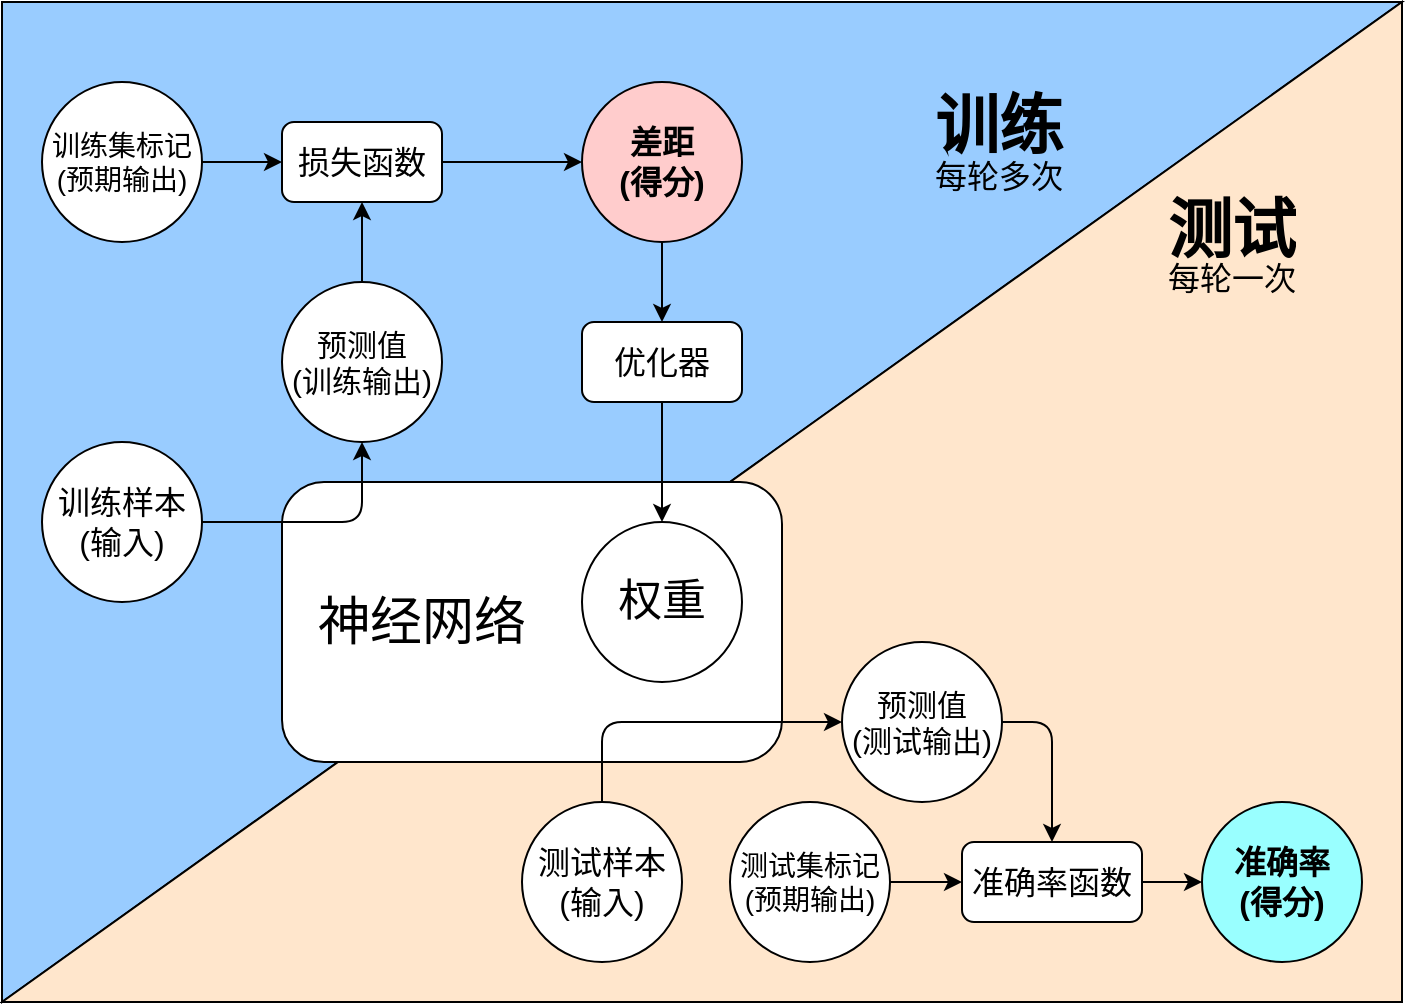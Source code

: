 <mxfile version="12.2.4" type="device" pages="1"><diagram id="XeNHJYpJTVaFCBRhsZYl" name="Page-1"><mxGraphModel dx="1100" dy="363" grid="1" gridSize="10" guides="1" tooltips="1" connect="1" arrows="1" fold="1" page="1" pageScale="1" pageWidth="1169" pageHeight="827" math="0" shadow="0"><root><mxCell id="0"/><mxCell id="1" parent="0"/><mxCell id="T9JH5PNQMjvt5Tlnyy46-61" value="" style="shape=manualInput;whiteSpace=wrap;html=1;fillColor=#99CCFF;size=500;direction=west;" vertex="1" parent="1"><mxGeometry x="140" y="60" width="700" height="500" as="geometry"/></mxCell><mxCell id="T9JH5PNQMjvt5Tlnyy46-60" value="" style="shape=manualInput;whiteSpace=wrap;html=1;fillColor=#FFE6CC;size=500;" vertex="1" parent="1"><mxGeometry x="140" y="60" width="700" height="500" as="geometry"/></mxCell><mxCell id="T9JH5PNQMjvt5Tlnyy46-29" value="" style="rounded=1;whiteSpace=wrap;html=1;fillColor=#FFFFFF;" vertex="1" parent="1"><mxGeometry x="280" y="300" width="250" height="140" as="geometry"/></mxCell><mxCell id="T9JH5PNQMjvt5Tlnyy46-5" value="训练样本&lt;br style=&quot;font-size: 16px;&quot;&gt;(输入)" style="ellipse;whiteSpace=wrap;html=1;aspect=fixed;fontSize=16;" vertex="1" parent="1"><mxGeometry x="160" y="280" width="80" height="80" as="geometry"/></mxCell><mxCell id="T9JH5PNQMjvt5Tlnyy46-11" style="edgeStyle=none;rounded=0;orthogonalLoop=1;jettySize=auto;html=1;exitX=0.5;exitY=0;exitDx=0;exitDy=0;entryX=0.5;entryY=1;entryDx=0;entryDy=0;" edge="1" parent="1" source="T9JH5PNQMjvt5Tlnyy46-6" target="T9JH5PNQMjvt5Tlnyy46-47"><mxGeometry relative="1" as="geometry"/></mxCell><mxCell id="T9JH5PNQMjvt5Tlnyy46-6" value="预测值&lt;br style=&quot;font-size: 15px;&quot;&gt;(训练输出)" style="ellipse;whiteSpace=wrap;html=1;aspect=fixed;fontSize=15;" vertex="1" parent="1"><mxGeometry x="280" y="200" width="80" height="80" as="geometry"/></mxCell><mxCell id="T9JH5PNQMjvt5Tlnyy46-10" style="edgeStyle=none;rounded=0;orthogonalLoop=1;jettySize=auto;html=1;exitX=1;exitY=0.5;exitDx=0;exitDy=0;entryX=0;entryY=0.5;entryDx=0;entryDy=0;" edge="1" parent="1" source="T9JH5PNQMjvt5Tlnyy46-47" target="T9JH5PNQMjvt5Tlnyy46-9"><mxGeometry relative="1" as="geometry"/></mxCell><mxCell id="T9JH5PNQMjvt5Tlnyy46-7" value="训练集标记&lt;br style=&quot;font-size: 14px;&quot;&gt;(预期输出)" style="ellipse;whiteSpace=wrap;html=1;aspect=fixed;fontSize=14;" vertex="1" parent="1"><mxGeometry x="160" y="100" width="80" height="80" as="geometry"/></mxCell><mxCell id="T9JH5PNQMjvt5Tlnyy46-9" value="差距&lt;br style=&quot;font-size: 16px&quot;&gt;(得分)" style="ellipse;whiteSpace=wrap;html=1;aspect=fixed;fontSize=16;fillColor=#FFCCCC;fontStyle=1" vertex="1" parent="1"><mxGeometry x="430" y="100" width="80" height="80" as="geometry"/></mxCell><mxCell id="T9JH5PNQMjvt5Tlnyy46-12" value="权重" style="ellipse;whiteSpace=wrap;html=1;aspect=fixed;fontSize=22;" vertex="1" parent="1"><mxGeometry x="430" y="320" width="80" height="80" as="geometry"/></mxCell><mxCell id="T9JH5PNQMjvt5Tlnyy46-25" style="edgeStyle=none;rounded=0;orthogonalLoop=1;jettySize=auto;html=1;exitX=0;exitY=0;exitDx=0;exitDy=0;" edge="1" parent="1" source="T9JH5PNQMjvt5Tlnyy46-5" target="T9JH5PNQMjvt5Tlnyy46-5"><mxGeometry relative="1" as="geometry"/></mxCell><mxCell id="T9JH5PNQMjvt5Tlnyy46-31" value="神经网络" style="text;html=1;strokeColor=none;fillColor=none;align=center;verticalAlign=middle;whiteSpace=wrap;rounded=0;fontSize=26;" vertex="1" parent="1"><mxGeometry x="290" y="360" width="120" height="20" as="geometry"/></mxCell><mxCell id="T9JH5PNQMjvt5Tlnyy46-32" value="" style="endArrow=classic;html=1;entryX=0.5;entryY=1;entryDx=0;entryDy=0;edgeStyle=orthogonalEdgeStyle;exitX=1;exitY=0.5;exitDx=0;exitDy=0;" edge="1" parent="1" source="T9JH5PNQMjvt5Tlnyy46-5" target="T9JH5PNQMjvt5Tlnyy46-6"><mxGeometry width="50" height="50" relative="1" as="geometry"><mxPoint x="280" y="360" as="sourcePoint"/><mxPoint x="170" y="430" as="targetPoint"/><Array as="points"><mxPoint x="320" y="320"/></Array></mxGeometry></mxCell><mxCell id="T9JH5PNQMjvt5Tlnyy46-33" value="测试样本&lt;br style=&quot;font-size: 16px;&quot;&gt;(输入)" style="ellipse;whiteSpace=wrap;html=1;aspect=fixed;fontSize=16;" vertex="1" parent="1"><mxGeometry x="400" y="460" width="80" height="80" as="geometry"/></mxCell><mxCell id="T9JH5PNQMjvt5Tlnyy46-56" style="edgeStyle=orthogonalEdgeStyle;rounded=0;orthogonalLoop=1;jettySize=auto;html=1;exitX=1;exitY=0.5;exitDx=0;exitDy=0;entryX=0;entryY=0.5;entryDx=0;entryDy=0;" edge="1" parent="1" source="T9JH5PNQMjvt5Tlnyy46-34" target="T9JH5PNQMjvt5Tlnyy46-55"><mxGeometry relative="1" as="geometry"/></mxCell><mxCell id="T9JH5PNQMjvt5Tlnyy46-34" value="测试集标记&lt;br style=&quot;font-size: 14px;&quot;&gt;(预期输出)" style="ellipse;whiteSpace=wrap;html=1;aspect=fixed;fontSize=14;" vertex="1" parent="1"><mxGeometry x="504" y="460" width="80" height="80" as="geometry"/></mxCell><mxCell id="T9JH5PNQMjvt5Tlnyy46-35" value="" style="endArrow=classic;html=1;exitX=0.5;exitY=0;exitDx=0;exitDy=0;edgeStyle=orthogonalEdgeStyle;entryX=0;entryY=0.5;entryDx=0;entryDy=0;" edge="1" parent="1" source="T9JH5PNQMjvt5Tlnyy46-33" target="T9JH5PNQMjvt5Tlnyy46-36"><mxGeometry width="50" height="50" relative="1" as="geometry"><mxPoint x="200" y="630" as="sourcePoint"/><mxPoint x="320" y="450" as="targetPoint"/></mxGeometry></mxCell><mxCell id="T9JH5PNQMjvt5Tlnyy46-36" value="预测值&lt;br style=&quot;font-size: 15px;&quot;&gt;(测试输出)" style="ellipse;whiteSpace=wrap;html=1;aspect=fixed;fontSize=15;" vertex="1" parent="1"><mxGeometry x="560" y="380" width="80" height="80" as="geometry"/></mxCell><mxCell id="T9JH5PNQMjvt5Tlnyy46-37" value="准确率&lt;br style=&quot;font-size: 16px&quot;&gt;(得分)" style="ellipse;whiteSpace=wrap;html=1;aspect=fixed;fontSize=16;fillColor=#99FFFF;fontStyle=1" vertex="1" parent="1"><mxGeometry x="740" y="460" width="80" height="80" as="geometry"/></mxCell><mxCell id="T9JH5PNQMjvt5Tlnyy46-47" value="损失函数" style="rounded=1;whiteSpace=wrap;html=1;fillColor=#FFFFFF;fontSize=16;" vertex="1" parent="1"><mxGeometry x="280" y="120" width="80" height="40" as="geometry"/></mxCell><mxCell id="T9JH5PNQMjvt5Tlnyy46-48" style="edgeStyle=none;rounded=0;orthogonalLoop=1;jettySize=auto;html=1;exitX=1;exitY=0.5;exitDx=0;exitDy=0;entryX=0;entryY=0.5;entryDx=0;entryDy=0;" edge="1" parent="1" source="T9JH5PNQMjvt5Tlnyy46-7" target="T9JH5PNQMjvt5Tlnyy46-47"><mxGeometry relative="1" as="geometry"><mxPoint x="240" y="120.0" as="sourcePoint"/><mxPoint x="400.0" y="120.0" as="targetPoint"/></mxGeometry></mxCell><mxCell id="T9JH5PNQMjvt5Tlnyy46-50" style="edgeStyle=none;rounded=0;orthogonalLoop=1;jettySize=auto;html=1;exitX=0.5;exitY=1;exitDx=0;exitDy=0;" edge="1" parent="1" source="T9JH5PNQMjvt5Tlnyy46-49" target="T9JH5PNQMjvt5Tlnyy46-12"><mxGeometry relative="1" as="geometry"/></mxCell><mxCell id="T9JH5PNQMjvt5Tlnyy46-49" value="优化器" style="rounded=1;whiteSpace=wrap;html=1;fillColor=#FFFFFF;fontSize=16;" vertex="1" parent="1"><mxGeometry x="430" y="220" width="80" height="40" as="geometry"/></mxCell><mxCell id="T9JH5PNQMjvt5Tlnyy46-54" value="" style="endArrow=classic;html=1;entryX=0.5;entryY=0;entryDx=0;entryDy=0;exitX=0.5;exitY=1;exitDx=0;exitDy=0;edgeStyle=orthogonalEdgeStyle;" edge="1" parent="1" source="T9JH5PNQMjvt5Tlnyy46-9" target="T9JH5PNQMjvt5Tlnyy46-49"><mxGeometry width="50" height="50" relative="1" as="geometry"><mxPoint x="160" y="610" as="sourcePoint"/><mxPoint x="560.0" y="199.714" as="targetPoint"/></mxGeometry></mxCell><mxCell id="T9JH5PNQMjvt5Tlnyy46-58" style="edgeStyle=orthogonalEdgeStyle;rounded=0;orthogonalLoop=1;jettySize=auto;html=1;exitX=1;exitY=0.5;exitDx=0;exitDy=0;entryX=0;entryY=0.5;entryDx=0;entryDy=0;" edge="1" parent="1" source="T9JH5PNQMjvt5Tlnyy46-55" target="T9JH5PNQMjvt5Tlnyy46-37"><mxGeometry relative="1" as="geometry"/></mxCell><mxCell id="T9JH5PNQMjvt5Tlnyy46-55" value="准确率函数" style="rounded=1;whiteSpace=wrap;html=1;fillColor=#FFFFFF;fontSize=16;" vertex="1" parent="1"><mxGeometry x="620" y="480" width="90" height="40" as="geometry"/></mxCell><mxCell id="T9JH5PNQMjvt5Tlnyy46-57" value="" style="endArrow=classic;html=1;exitX=1;exitY=0.5;exitDx=0;exitDy=0;entryX=0.5;entryY=0;entryDx=0;entryDy=0;edgeStyle=orthogonalEdgeStyle;" edge="1" parent="1" source="T9JH5PNQMjvt5Tlnyy46-36" target="T9JH5PNQMjvt5Tlnyy46-55"><mxGeometry width="50" height="50" relative="1" as="geometry"><mxPoint x="160" y="610" as="sourcePoint"/><mxPoint x="210" y="560" as="targetPoint"/></mxGeometry></mxCell><mxCell id="T9JH5PNQMjvt5Tlnyy46-67" value="&lt;h1 style=&quot;line-height: 10%&quot;&gt;训练&lt;/h1&gt;&lt;p style=&quot;line-height: 20%&quot;&gt;每轮多次&lt;/p&gt;" style="text;html=1;strokeColor=none;fillColor=none;spacing=5;spacingTop=-20;whiteSpace=wrap;overflow=hidden;rounded=0;fontSize=16;align=center;" vertex="1" parent="1"><mxGeometry x="560" y="110" width="157" height="50" as="geometry"/></mxCell><mxCell id="T9JH5PNQMjvt5Tlnyy46-68" value="&lt;h1 style=&quot;line-height: 20%&quot;&gt;测试&lt;/h1&gt;&lt;p style=&quot;line-height: 0%&quot;&gt;每轮一次&lt;/p&gt;" style="text;html=1;strokeColor=none;fillColor=none;spacing=5;spacingTop=-20;whiteSpace=wrap;overflow=hidden;rounded=0;fontSize=16;align=center;" vertex="1" parent="1"><mxGeometry x="660" y="160" width="190" height="50" as="geometry"/></mxCell></root></mxGraphModel></diagram></mxfile>